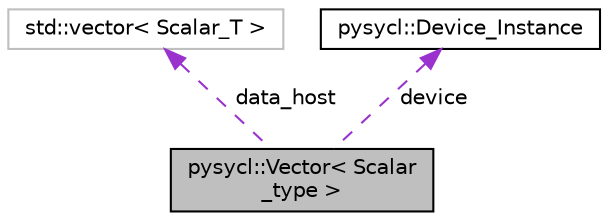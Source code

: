 digraph "pysycl::Vector&lt; Scalar_type &gt;"
{
 // INTERACTIVE_SVG=YES
 // LATEX_PDF_SIZE
  bgcolor="transparent";
  edge [fontname="Helvetica",fontsize="10",labelfontname="Helvetica",labelfontsize="10"];
  node [fontname="Helvetica",fontsize="10",shape=record];
  Node1 [label="pysycl::Vector\< Scalar\l_type \>",height=0.2,width=0.4,color="black", fillcolor="grey75", style="filled", fontcolor="black",tooltip="Vector class for PySYCL."];
  Node2 -> Node1 [dir="back",color="darkorchid3",fontsize="10",style="dashed",label=" data_host" ,fontname="Helvetica"];
  Node2 [label="std::vector\< Scalar_T \>",height=0.2,width=0.4,color="grey75",tooltip=" "];
  Node3 -> Node1 [dir="back",color="darkorchid3",fontsize="10",style="dashed",label=" device" ,fontname="Helvetica"];
  Node3 [label="pysycl::Device_Instance",height=0.2,width=0.4,color="black",URL="$classpysycl_1_1_device___instance.html",tooltip="Class representing a device instance."];
}
